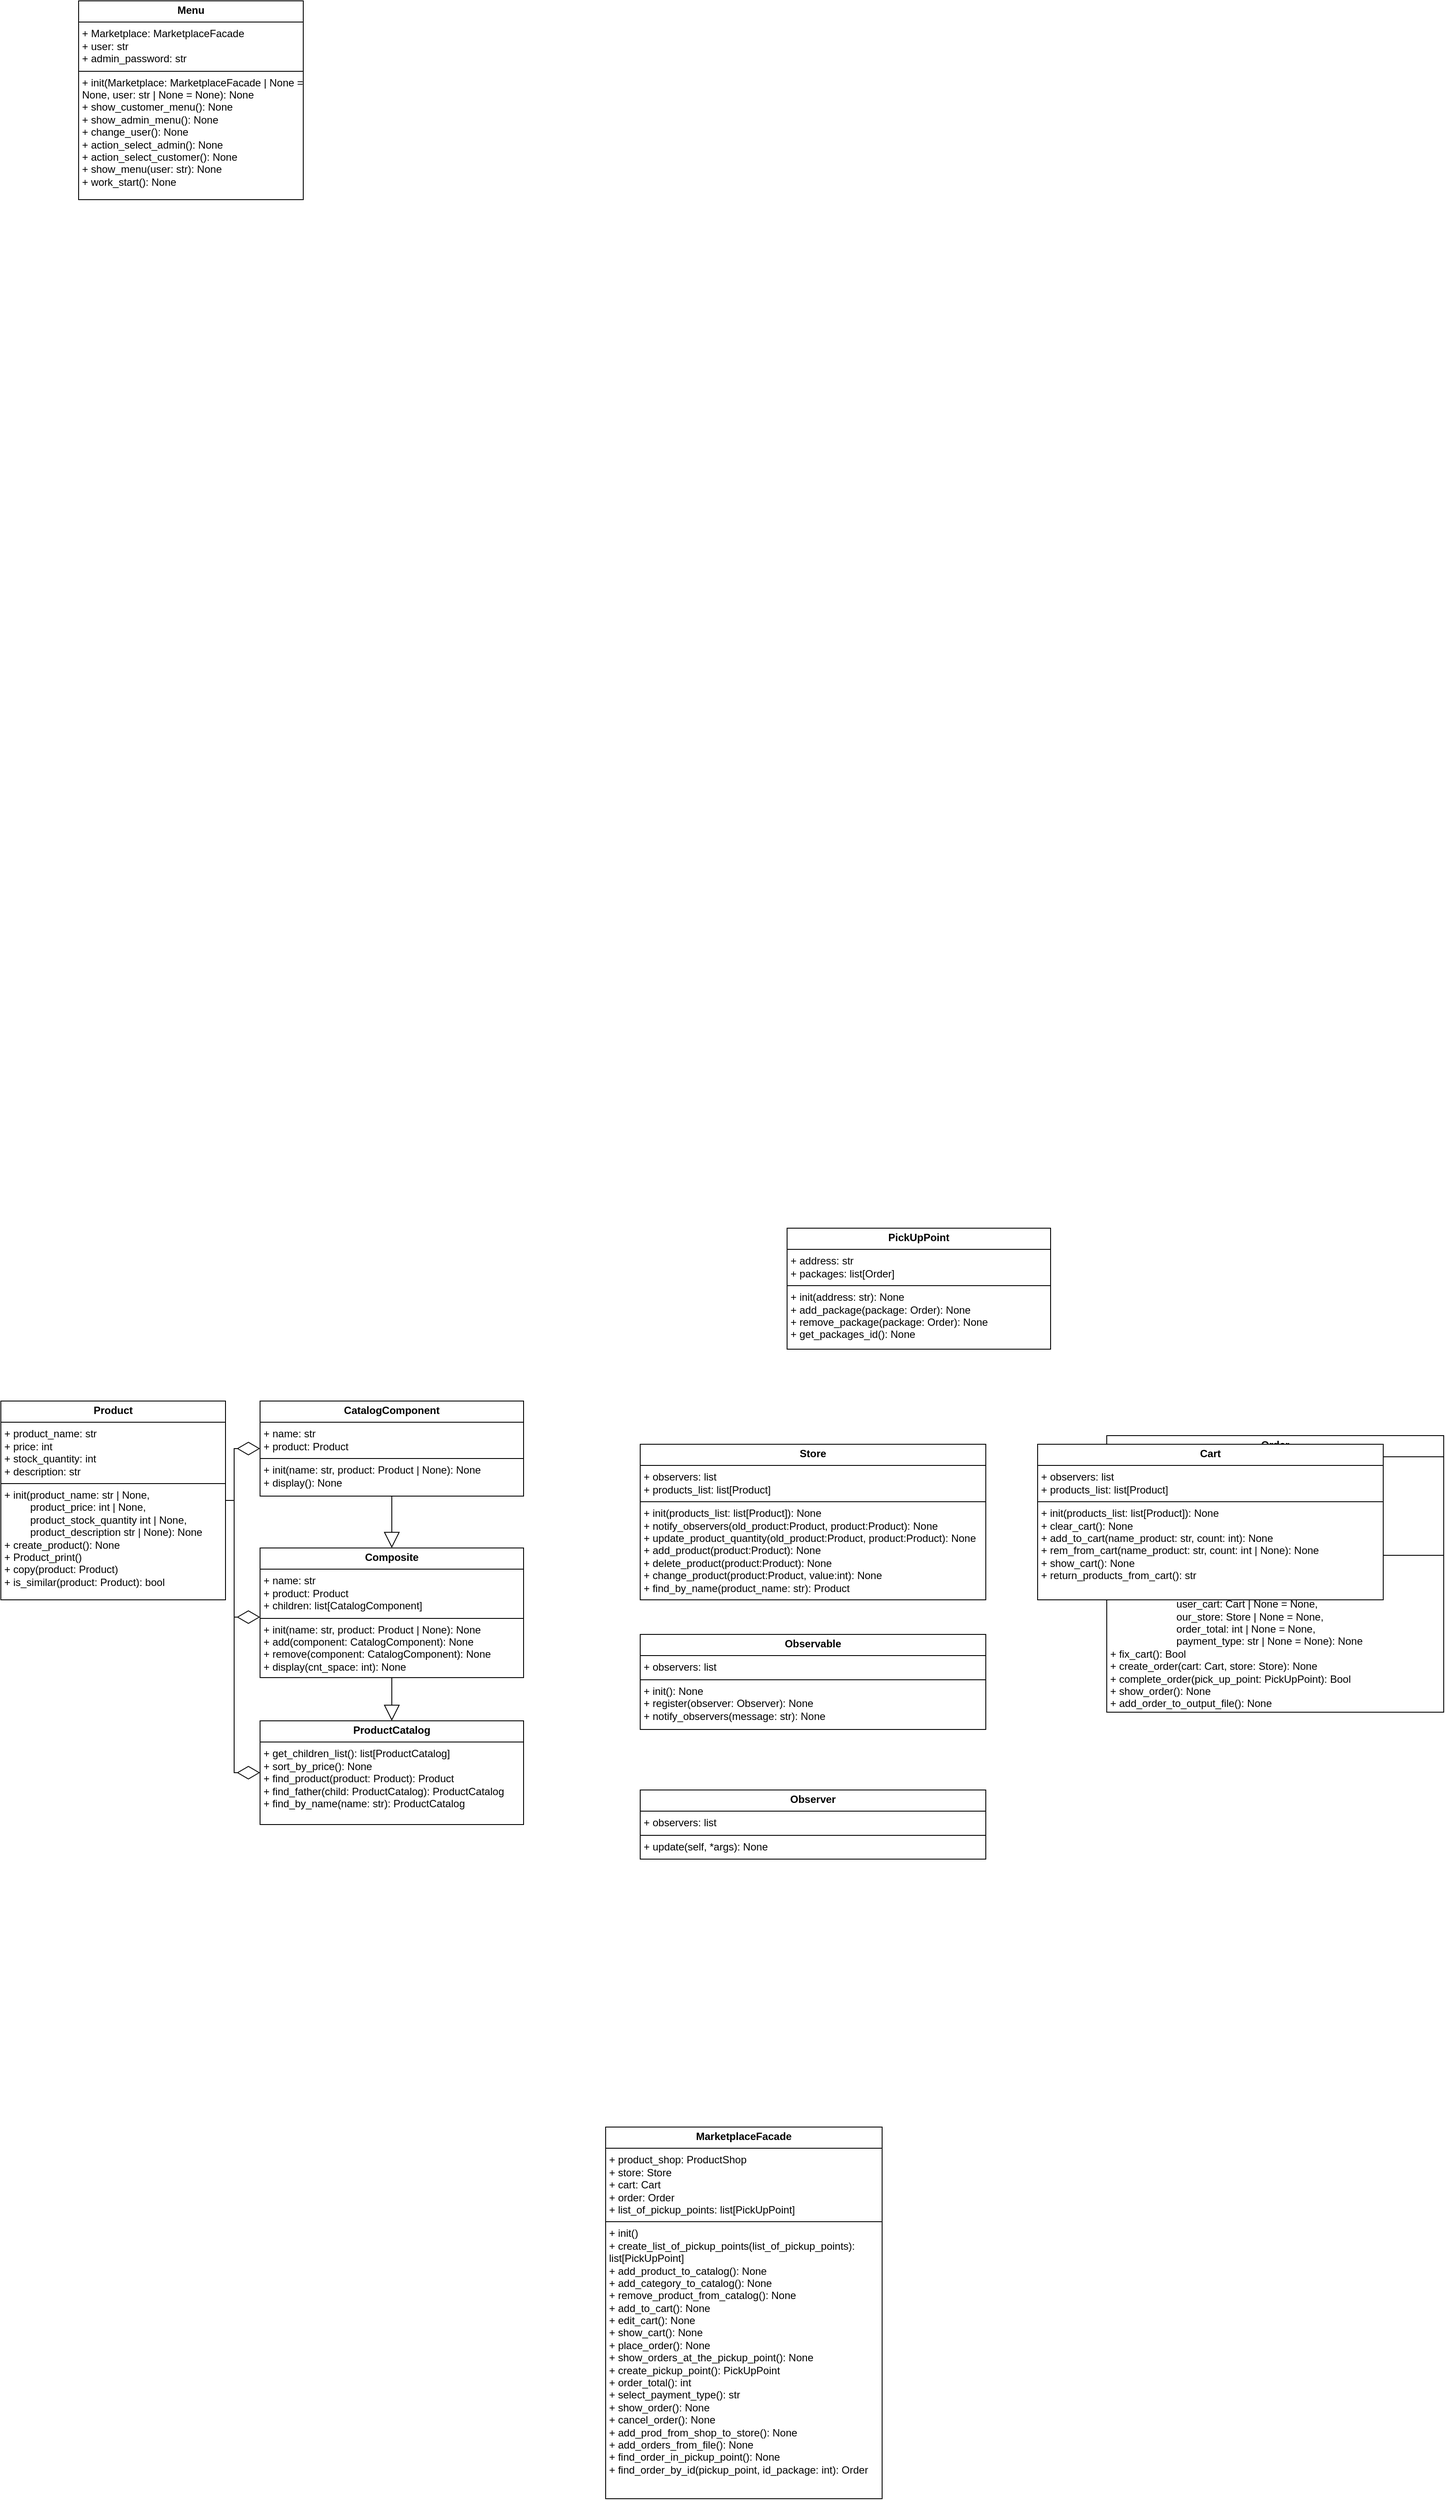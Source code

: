<mxfile version="24.4.14" type="github">
  <diagram name="Page-1" id="c4acf3e9-155e-7222-9cf6-157b1a14988f">
    <mxGraphModel dx="965" dy="2173" grid="1" gridSize="10" guides="1" tooltips="1" connect="1" arrows="1" fold="1" page="1" pageScale="1" pageWidth="1169" pageHeight="1654" background="none" math="0" shadow="0">
      <root>
        <mxCell id="0" />
        <mxCell id="1" parent="0" />
        <mxCell id="xfmXKO5x6J9HgdIH20yt-2" value="&lt;p style=&quot;margin:0px;margin-top:4px;text-align:center;&quot;&gt;&lt;b&gt;Product&lt;/b&gt;&lt;/p&gt;&lt;hr size=&quot;1&quot; style=&quot;border-style:solid;&quot;&gt;&lt;p style=&quot;margin:0px;margin-left:4px;&quot;&gt;+ product_name: str&lt;/p&gt;&lt;p style=&quot;margin:0px;margin-left:4px;&quot;&gt;+ price: int&lt;/p&gt;&lt;p style=&quot;margin:0px;margin-left:4px;&quot;&gt;+&amp;nbsp;stock_quantity: int&lt;/p&gt;&lt;p style=&quot;margin:0px;margin-left:4px;&quot;&gt;+&amp;nbsp;description: str&lt;/p&gt;&lt;hr size=&quot;1&quot; style=&quot;border-style:solid;&quot;&gt;&lt;p style=&quot;margin:0px;margin-left:4px;&quot;&gt;&lt;span style=&quot;background-color: initial;&quot;&gt;+ init(&lt;/span&gt;&lt;span style=&quot;background-color: initial;&quot;&gt;product_name: str | None,&lt;/span&gt;&lt;/p&gt;&lt;p style=&quot;margin:0px;margin-left:4px;&quot;&gt;&lt;span style=&quot;background-color: initial;&quot;&gt;&lt;span style=&quot;white-space: pre;&quot;&gt;&#x9;&lt;/span&gt;&amp;nbsp;product_price: int | None,&amp;nbsp;&lt;/span&gt;&lt;/p&gt;&lt;p style=&quot;margin:0px;margin-left:4px;&quot;&gt;&amp;nbsp; &amp;nbsp; &amp;nbsp; &amp;nbsp; &amp;nbsp;product_stock_quantity int | None,&lt;/p&gt;&lt;p style=&quot;margin:0px;margin-left:4px;&quot;&gt;&lt;span style=&quot;background-color: initial;&quot;&gt;&amp;nbsp; &amp;nbsp; &amp;nbsp; &amp;nbsp; &amp;nbsp;product_description str | None&lt;/span&gt;&lt;span style=&quot;background-color: initial;&quot;&gt;): None&lt;/span&gt;&lt;/p&gt;&lt;p style=&quot;margin:0px;margin-left:4px;&quot;&gt;&lt;span style=&quot;background-color: initial;&quot;&gt;+ create_product(): None&lt;/span&gt;&lt;br&gt;&lt;/p&gt;&lt;p style=&quot;margin:0px;margin-left:4px;&quot;&gt;&lt;span style=&quot;background-color: initial;&quot;&gt;+ Product_print()&lt;/span&gt;&lt;/p&gt;&lt;p style=&quot;margin:0px;margin-left:4px;&quot;&gt;&lt;span style=&quot;background-color: initial;&quot;&gt;+ copy(product: Product)&lt;/span&gt;&lt;/p&gt;&lt;p style=&quot;margin:0px;margin-left:4px;&quot;&gt;&lt;span style=&quot;background-color: initial;&quot;&gt;+ is_similar(product: Product): bool&lt;/span&gt;&lt;/p&gt;&lt;p style=&quot;margin:0px;margin-left:4px;&quot;&gt;&lt;span style=&quot;background-color: initial;&quot;&gt;&lt;br&gt;&lt;/span&gt;&lt;/p&gt;&lt;p style=&quot;margin:0px;margin-left:4px;&quot;&gt;&lt;span style=&quot;background-color: initial;&quot;&gt;&lt;br&gt;&lt;/span&gt;&lt;/p&gt;" style="verticalAlign=top;align=left;overflow=fill;html=1;whiteSpace=wrap;rounded=0;" parent="1" vertex="1">
          <mxGeometry y="10" width="260" height="230" as="geometry" />
        </mxCell>
        <mxCell id="xfmXKO5x6J9HgdIH20yt-3" value="&lt;p style=&quot;margin:0px;margin-top:4px;text-align:center;&quot;&gt;&lt;b&gt;CatalogComponent&lt;/b&gt;&lt;/p&gt;&lt;hr size=&quot;1&quot; style=&quot;border-style:solid;&quot;&gt;&lt;p style=&quot;margin:0px;margin-left:4px;&quot;&gt;+ name: str&lt;/p&gt;&lt;p style=&quot;margin:0px;margin-left:4px;&quot;&gt;+ product: Product&lt;/p&gt;&lt;hr size=&quot;1&quot; style=&quot;border-style:solid;&quot;&gt;&lt;p style=&quot;margin:0px;margin-left:4px;&quot;&gt;+ init(name: str, product: Product | None): None&lt;/p&gt;&lt;p style=&quot;margin:0px;margin-left:4px;&quot;&gt;&lt;span style=&quot;background-color: initial;&quot;&gt;+ display(): None&lt;/span&gt;&lt;br&gt;&lt;/p&gt;&lt;p style=&quot;margin:0px;margin-left:4px;&quot;&gt;&lt;br&gt;&lt;/p&gt;&lt;p style=&quot;margin:0px;margin-left:4px;&quot;&gt;&lt;span style=&quot;background-color: initial;&quot;&gt;&lt;br&gt;&lt;/span&gt;&lt;/p&gt;&lt;p style=&quot;margin:0px;margin-left:4px;&quot;&gt;&lt;span style=&quot;background-color: initial;&quot;&gt;&lt;br&gt;&lt;/span&gt;&lt;/p&gt;" style="verticalAlign=top;align=left;overflow=fill;html=1;whiteSpace=wrap;rounded=0;" parent="1" vertex="1">
          <mxGeometry x="300" y="10" width="305" height="110" as="geometry" />
        </mxCell>
        <mxCell id="xfmXKO5x6J9HgdIH20yt-6" value="&lt;p style=&quot;margin:0px;margin-top:4px;text-align:center;&quot;&gt;&lt;b&gt;Composite&lt;/b&gt;&lt;/p&gt;&lt;hr size=&quot;1&quot; style=&quot;border-style:solid;&quot;&gt;&lt;p style=&quot;margin: 0px 0px 0px 4px;&quot;&gt;+ name: str&lt;/p&gt;&lt;p style=&quot;margin: 0px 0px 0px 4px;&quot;&gt;+ product: Product&lt;/p&gt;&lt;p style=&quot;margin: 0px 0px 0px 4px;&quot;&gt;+ children: list[CatalogComponent]&lt;/p&gt;&lt;hr style=&quot;border-style: solid;&quot; size=&quot;1&quot;&gt;&lt;p style=&quot;margin: 0px 0px 0px 4px;&quot;&gt;+ init(name: str, product: Product | None): None&lt;/p&gt;&lt;p style=&quot;margin: 0px 0px 0px 4px;&quot;&gt;+ add(component: CatalogComponent): None&lt;/p&gt;&lt;p style=&quot;margin: 0px 0px 0px 4px;&quot;&gt;+ remove(&lt;span style=&quot;background-color: initial;&quot;&gt;component: CatalogComponent&lt;/span&gt;&lt;span style=&quot;background-color: initial;&quot;&gt;): None&lt;/span&gt;&lt;/p&gt;&lt;p style=&quot;margin: 0px 0px 0px 4px;&quot;&gt;&lt;span style=&quot;background-color: initial;&quot;&gt;+ display(cnt_space: int): None&lt;/span&gt;&lt;br&gt;&lt;/p&gt;&lt;p style=&quot;margin: 0px 0px 0px 4px;&quot;&gt;&lt;br&gt;&lt;/p&gt;&lt;p style=&quot;margin:0px;margin-left:4px;&quot;&gt;&lt;span style=&quot;background-color: initial;&quot;&gt;&lt;br&gt;&lt;/span&gt;&lt;/p&gt;&lt;p style=&quot;margin:0px;margin-left:4px;&quot;&gt;&lt;span style=&quot;background-color: initial;&quot;&gt;&lt;br&gt;&lt;/span&gt;&lt;/p&gt;" style="verticalAlign=top;align=left;overflow=fill;html=1;whiteSpace=wrap;rounded=0;" parent="1" vertex="1">
          <mxGeometry x="300" y="180" width="305" height="150" as="geometry" />
        </mxCell>
        <mxCell id="xfmXKO5x6J9HgdIH20yt-7" value="" style="endArrow=block;endSize=16;endFill=0;html=1;rounded=0;exitX=0.5;exitY=1;exitDx=0;exitDy=0;entryX=0.5;entryY=0;entryDx=0;entryDy=0;" parent="1" source="xfmXKO5x6J9HgdIH20yt-3" target="xfmXKO5x6J9HgdIH20yt-6" edge="1">
          <mxGeometry width="160" relative="1" as="geometry">
            <mxPoint x="340" y="140" as="sourcePoint" />
            <mxPoint x="500" y="140" as="targetPoint" />
          </mxGeometry>
        </mxCell>
        <mxCell id="UHNhnWOSNqzZ7Mr35PIz-1" value="&lt;p style=&quot;margin:0px;margin-top:4px;text-align:center;&quot;&gt;&lt;b&gt;ProductCatalog&lt;/b&gt;&lt;/p&gt;&lt;hr size=&quot;1&quot; style=&quot;border-style:solid;&quot;&gt;&lt;p style=&quot;margin:0px;margin-left:4px;&quot;&gt;+ get_children_list(): list[ProductCatalog]&lt;/p&gt;&lt;p style=&quot;margin:0px;margin-left:4px;&quot;&gt;&lt;span style=&quot;background-color: initial;&quot;&gt;+ sort_by_price(): None&lt;/span&gt;&lt;br&gt;&lt;/p&gt;&lt;p style=&quot;margin:0px;margin-left:4px;&quot;&gt;+ find_product(product: Product): Product&lt;span style=&quot;background-color: initial;&quot;&gt;&lt;br&gt;&lt;/span&gt;&lt;/p&gt;&lt;p style=&quot;margin:0px;margin-left:4px;&quot;&gt;+ find_father(child: ProductCatalog):&amp;nbsp;&lt;span style=&quot;background-color: initial;&quot;&gt;ProductCatalog&lt;/span&gt;&lt;/p&gt;&lt;p style=&quot;margin:0px;margin-left:4px;&quot;&gt;+ find_by_name(name: str):&amp;nbsp;&lt;span style=&quot;background-color: initial;&quot;&gt;ProductCatalog&lt;/span&gt;&lt;/p&gt;&lt;p style=&quot;margin:0px;margin-left:4px;&quot;&gt;&lt;span style=&quot;background-color: initial;&quot;&gt;&lt;br&gt;&lt;/span&gt;&lt;/p&gt;&lt;p style=&quot;margin:0px;margin-left:4px;&quot;&gt;&lt;span style=&quot;background-color: initial;&quot;&gt;&lt;br&gt;&lt;/span&gt;&lt;/p&gt;" style="verticalAlign=top;align=left;overflow=fill;html=1;whiteSpace=wrap;" vertex="1" parent="1">
          <mxGeometry x="300" y="380" width="305" height="120" as="geometry" />
        </mxCell>
        <mxCell id="lUUTb7EXJn5OskFThaYK-2" value="&lt;p style=&quot;margin:0px;margin-top:4px;text-align:center;&quot;&gt;&lt;b&gt;PickUpPoint&lt;/b&gt;&lt;/p&gt;&lt;hr size=&quot;1&quot; style=&quot;border-style:solid;&quot;&gt;&lt;p style=&quot;margin:0px;margin-left:4px;&quot;&gt;+ address: str&lt;/p&gt;&lt;p style=&quot;margin:0px;margin-left:4px;&quot;&gt;+ packages: list[Order]&lt;/p&gt;&lt;hr size=&quot;1&quot; style=&quot;border-style:solid;&quot;&gt;&lt;p style=&quot;margin:0px;margin-left:4px;&quot;&gt;+ init(address: str): None&lt;/p&gt;&lt;p style=&quot;margin:0px;margin-left:4px;&quot;&gt;+&amp;nbsp;add_package(package: Order): None&lt;/p&gt;&lt;p style=&quot;margin:0px;margin-left:4px;&quot;&gt;&lt;span style=&quot;background-color: initial;&quot;&gt;+&amp;nbsp;&lt;/span&gt;&lt;span style=&quot;background-color: initial;&quot;&gt;remove_package(package: Order): None&lt;/span&gt;&lt;/p&gt;&lt;p style=&quot;margin:0px;margin-left:4px;&quot;&gt;&lt;span style=&quot;background-color: initial;&quot;&gt;+&amp;nbsp;&lt;/span&gt;&lt;span style=&quot;background-color: initial;&quot;&gt;get_packages_id(): None&lt;/span&gt;&lt;/p&gt;&lt;p style=&quot;margin:0px;margin-left:4px;&quot;&gt;&lt;br&gt;&lt;/p&gt;&lt;p style=&quot;margin:0px;margin-left:4px;&quot;&gt;&lt;span style=&quot;background-color: initial;&quot;&gt;&lt;br&gt;&lt;/span&gt;&lt;/p&gt;&lt;p style=&quot;margin:0px;margin-left:4px;&quot;&gt;&lt;span style=&quot;background-color: initial;&quot;&gt;&lt;br&gt;&lt;/span&gt;&lt;/p&gt;" style="verticalAlign=top;align=left;overflow=fill;html=1;whiteSpace=wrap;rounded=0;" parent="1" vertex="1">
          <mxGeometry x="910" y="-190" width="305" height="140" as="geometry" />
        </mxCell>
        <mxCell id="UHNhnWOSNqzZ7Mr35PIz-2" value="" style="endArrow=block;endSize=16;endFill=0;html=1;rounded=0;exitX=0.5;exitY=1;exitDx=0;exitDy=0;entryX=0.5;entryY=0;entryDx=0;entryDy=0;" edge="1" parent="1" source="xfmXKO5x6J9HgdIH20yt-6" target="UHNhnWOSNqzZ7Mr35PIz-1">
          <mxGeometry width="160" relative="1" as="geometry">
            <mxPoint x="463" y="130" as="sourcePoint" />
            <mxPoint x="463" y="190" as="targetPoint" />
            <Array as="points" />
          </mxGeometry>
        </mxCell>
        <mxCell id="_YNp5PYPLi5sCJFPc85q-1" value="&lt;p style=&quot;margin:0px;margin-top:4px;text-align:center;&quot;&gt;&lt;b&gt;Store&lt;/b&gt;&lt;/p&gt;&lt;hr size=&quot;1&quot; style=&quot;border-style:solid;&quot;&gt;&lt;p style=&quot;margin: 0px 0px 0px 4px;&quot;&gt;+ observers: list&lt;/p&gt;&lt;p style=&quot;margin: 0px 0px 0px 4px;&quot;&gt;+ products_list: list[Product]&lt;/p&gt;&lt;hr style=&quot;border-style: solid;&quot; size=&quot;1&quot;&gt;&lt;p style=&quot;margin: 0px 0px 0px 4px;&quot;&gt;+ init(products_list: list[Product]): None&lt;/p&gt;&lt;p style=&quot;margin: 0px 0px 0px 4px;&quot;&gt;&lt;span style=&quot;background-color: initial;&quot;&gt;+&amp;nbsp;&lt;/span&gt;&lt;span style=&quot;background-color: initial;&quot;&gt;notify_observers(&lt;/span&gt;&lt;span style=&quot;background-color: initial;&quot;&gt;old_product:&lt;/span&gt;&lt;span style=&quot;background-color: initial;&quot;&gt;Product&lt;/span&gt;&lt;span style=&quot;background-color: initial;&quot;&gt;, product:&lt;/span&gt;&lt;span style=&quot;background-color: initial;&quot;&gt;Product&lt;/span&gt;&lt;span style=&quot;background-color: initial;&quot;&gt;): None&lt;/span&gt;&lt;/p&gt;&lt;p style=&quot;margin: 0px 0px 0px 4px;&quot;&gt;&lt;span style=&quot;background-color: initial;&quot;&gt;+&amp;nbsp;&lt;/span&gt;&lt;span style=&quot;background-color: initial;&quot;&gt;update_product_quantity(&lt;/span&gt;&lt;span style=&quot;background-color: initial;&quot;&gt;old_product&lt;/span&gt;&lt;span style=&quot;background-color: initial;&quot;&gt;:Product&lt;/span&gt;&lt;span style=&quot;background-color: initial;&quot;&gt;, product&lt;/span&gt;&lt;span style=&quot;background-color: initial;&quot;&gt;:Product&lt;/span&gt;&lt;span style=&quot;background-color: initial;&quot;&gt;): None&lt;/span&gt;&lt;/p&gt;&lt;p style=&quot;margin: 0px 0px 0px 4px;&quot;&gt;&lt;span style=&quot;background-color: initial;&quot;&gt;+&amp;nbsp;&lt;/span&gt;&lt;span style=&quot;background-color: initial;&quot;&gt;add_product(&lt;/span&gt;&lt;span style=&quot;background-color: initial;&quot;&gt;p&lt;/span&gt;&lt;span style=&quot;background-color: initial;&quot;&gt;roduct:Product&lt;/span&gt;&lt;span style=&quot;background-color: initial;&quot;&gt;): None&lt;/span&gt;&lt;/p&gt;&lt;p style=&quot;margin: 0px 0px 0px 4px;&quot;&gt;&lt;span style=&quot;background-color: initial;&quot;&gt;+&amp;nbsp;&lt;/span&gt;&lt;span style=&quot;background-color: initial;&quot;&gt;delete_product(p&lt;/span&gt;&lt;span style=&quot;background-color: initial;&quot;&gt;roduct:Product&lt;/span&gt;&lt;span style=&quot;background-color: initial;&quot;&gt;): None&lt;/span&gt;&lt;/p&gt;&lt;p style=&quot;margin: 0px 0px 0px 4px;&quot;&gt;&lt;span style=&quot;background-color: initial;&quot;&gt;+&amp;nbsp;&lt;/span&gt;&lt;span style=&quot;background-color: initial;&quot;&gt;change_product(&lt;/span&gt;&lt;span style=&quot;background-color: initial;&quot;&gt;product&lt;/span&gt;&lt;span style=&quot;background-color: initial;&quot;&gt;:Product&lt;/span&gt;&lt;span style=&quot;background-color: initial;&quot;&gt;, value:int&lt;/span&gt;&lt;span style=&quot;background-color: initial;&quot;&gt;): None&lt;/span&gt;&lt;/p&gt;&lt;p style=&quot;margin: 0px 0px 0px 4px;&quot;&gt;&lt;span style=&quot;background-color: initial;&quot;&gt;+&amp;nbsp;&lt;/span&gt;&lt;span style=&quot;background-color: initial;&quot;&gt;find_by_name(&lt;/span&gt;&lt;span style=&quot;background-color: initial;&quot;&gt;product_name: str&lt;/span&gt;&lt;span style=&quot;background-color: initial;&quot;&gt;): Product&lt;/span&gt;&lt;/p&gt;&lt;p style=&quot;margin: 0px 0px 0px 4px;&quot;&gt;&lt;br&gt;&lt;/p&gt;&lt;p style=&quot;margin:0px;margin-left:4px;&quot;&gt;&lt;span style=&quot;background-color: initial;&quot;&gt;&lt;br&gt;&lt;/span&gt;&lt;/p&gt;&lt;p style=&quot;margin:0px;margin-left:4px;&quot;&gt;&lt;span style=&quot;background-color: initial;&quot;&gt;&lt;br&gt;&lt;/span&gt;&lt;/p&gt;" style="verticalAlign=top;align=left;overflow=fill;html=1;whiteSpace=wrap;strokeColor=default;fillColor=default;rounded=0;" parent="1" vertex="1">
          <mxGeometry x="740" y="60" width="400" height="180" as="geometry" />
        </mxCell>
        <mxCell id="UHNhnWOSNqzZ7Mr35PIz-3" value="" style="endArrow=diamondThin;endFill=0;endSize=24;html=1;rounded=0;exitX=1;exitY=0.5;exitDx=0;exitDy=0;entryX=0;entryY=0.5;entryDx=0;entryDy=0;" edge="1" parent="1" source="xfmXKO5x6J9HgdIH20yt-2" target="xfmXKO5x6J9HgdIH20yt-3">
          <mxGeometry width="160" relative="1" as="geometry">
            <mxPoint x="310" y="180" as="sourcePoint" />
            <mxPoint x="470" y="180" as="targetPoint" />
            <Array as="points">
              <mxPoint x="270" y="125" />
              <mxPoint x="270" y="65" />
            </Array>
          </mxGeometry>
        </mxCell>
        <mxCell id="_YNp5PYPLi5sCJFPc85q-2" value="&lt;p style=&quot;margin:0px;margin-top:4px;text-align:center;&quot;&gt;&lt;b&gt;Observable&lt;/b&gt;&lt;/p&gt;&lt;hr size=&quot;1&quot; style=&quot;border-style:solid;&quot;&gt;&lt;p style=&quot;margin: 0px 0px 0px 4px;&quot;&gt;+ observers: list&lt;/p&gt;&lt;hr style=&quot;border-style: solid;&quot; size=&quot;1&quot;&gt;&lt;p style=&quot;margin: 0px 0px 0px 4px;&quot;&gt;+ init(): None&lt;br&gt;&lt;/p&gt;&lt;p style=&quot;margin: 0px 0px 0px 4px;&quot;&gt;&lt;span style=&quot;background-color: initial;&quot;&gt;+&amp;nbsp;&lt;/span&gt;&lt;span style=&quot;background-color: initial;&quot;&gt;register(&lt;/span&gt;&lt;span style=&quot;background-color: initial;&quot;&gt;observer: Observer): None&lt;/span&gt;&lt;/p&gt;&lt;p style=&quot;margin: 0px 0px 0px 4px;&quot;&gt;&lt;span style=&quot;background-color: initial;&quot;&gt;+&amp;nbsp;&lt;/span&gt;&lt;span style=&quot;background-color: initial;&quot;&gt;notify_observers(&lt;/span&gt;&lt;span style=&quot;background-color: initial;&quot;&gt;message: str): None&lt;/span&gt;&lt;/p&gt;&lt;p style=&quot;margin: 0px 0px 0px 4px;&quot;&gt;&lt;br&gt;&lt;/p&gt;&lt;p style=&quot;margin:0px;margin-left:4px;&quot;&gt;&lt;span style=&quot;background-color: initial;&quot;&gt;&lt;br&gt;&lt;/span&gt;&lt;/p&gt;&lt;p style=&quot;margin:0px;margin-left:4px;&quot;&gt;&lt;span style=&quot;background-color: initial;&quot;&gt;&lt;br&gt;&lt;/span&gt;&lt;/p&gt;" style="verticalAlign=top;align=left;overflow=fill;html=1;whiteSpace=wrap;strokeColor=default;fillColor=default;rounded=0;" parent="1" vertex="1">
          <mxGeometry x="740" y="280" width="400" height="110" as="geometry" />
        </mxCell>
        <mxCell id="UHNhnWOSNqzZ7Mr35PIz-4" value="" style="endArrow=diamondThin;endFill=0;endSize=24;html=1;rounded=0;entryX=0;entryY=0.5;entryDx=0;entryDy=0;exitX=1;exitY=0.5;exitDx=0;exitDy=0;" edge="1" parent="1" source="xfmXKO5x6J9HgdIH20yt-2">
          <mxGeometry width="160" relative="1" as="geometry">
            <mxPoint x="260" y="130" as="sourcePoint" />
            <mxPoint x="300" y="260" as="targetPoint" />
            <Array as="points">
              <mxPoint x="270" y="125" />
              <mxPoint x="270" y="260" />
            </Array>
          </mxGeometry>
        </mxCell>
        <mxCell id="_YNp5PYPLi5sCJFPc85q-3" value="&lt;p style=&quot;margin:0px;margin-top:4px;text-align:center;&quot;&gt;&lt;b&gt;Observer&lt;/b&gt;&lt;/p&gt;&lt;hr size=&quot;1&quot; style=&quot;border-style:solid;&quot;&gt;&lt;p style=&quot;margin: 0px 0px 0px 4px;&quot;&gt;+ observers: list&lt;/p&gt;&lt;hr style=&quot;border-style: solid;&quot; size=&quot;1&quot;&gt;&lt;p style=&quot;margin: 0px 0px 0px 4px;&quot;&gt;+&amp;nbsp;update(self, *args): None&lt;/p&gt;&lt;p style=&quot;margin: 0px 0px 0px 4px;&quot;&gt;&lt;br&gt;&lt;/p&gt;&lt;p style=&quot;margin:0px;margin-left:4px;&quot;&gt;&lt;span style=&quot;background-color: initial;&quot;&gt;&lt;br&gt;&lt;/span&gt;&lt;/p&gt;&lt;p style=&quot;margin:0px;margin-left:4px;&quot;&gt;&lt;span style=&quot;background-color: initial;&quot;&gt;&lt;br&gt;&lt;/span&gt;&lt;/p&gt;" style="verticalAlign=top;align=left;overflow=fill;html=1;whiteSpace=wrap;strokeColor=default;fillColor=default;rounded=0;" parent="1" vertex="1">
          <mxGeometry x="740" y="460" width="400" height="80" as="geometry" />
        </mxCell>
        <mxCell id="byiaGvGpJy3G0e5P5ohz-1" value="&lt;p style=&quot;margin:0px;margin-top:4px;text-align:center;&quot;&gt;&lt;b&gt;Menu&lt;/b&gt;&lt;br&gt;&lt;/p&gt;&lt;hr size=&quot;1&quot; style=&quot;border-style:solid;&quot;&gt;&lt;p style=&quot;margin:0px;margin-left:4px;&quot;&gt;+&amp;nbsp;Marketplace:&amp;nbsp;MarketplaceFacade&lt;/p&gt;&lt;p style=&quot;margin:0px;margin-left:4px;&quot;&gt;+ user: str&lt;/p&gt;&lt;p style=&quot;margin:0px;margin-left:4px;&quot;&gt;+ admin_password: str&lt;/p&gt;&lt;hr size=&quot;1&quot; style=&quot;border-style:solid;&quot;&gt;&lt;p style=&quot;margin:0px;margin-left:4px;&quot;&gt;&lt;span style=&quot;background-color: initial;&quot;&gt;+ init(Marketplace: MarketplaceFacade | None = None, user: str | None = None): None&lt;/span&gt;&lt;/p&gt;&lt;p style=&quot;margin:0px;margin-left:4px;&quot;&gt;&lt;span style=&quot;background-color: initial;&quot;&gt;+&amp;nbsp;&lt;/span&gt;&lt;span style=&quot;background-color: initial;&quot;&gt;show_customer_menu(): None&lt;/span&gt;&lt;/p&gt;&lt;p style=&quot;margin:0px;margin-left:4px;&quot;&gt;&lt;span style=&quot;background-color: initial;&quot;&gt;+&amp;nbsp;&lt;/span&gt;&lt;span style=&quot;background-color: initial;&quot;&gt;show_admin_menu(): None&lt;/span&gt;&lt;/p&gt;&lt;p style=&quot;margin:0px;margin-left:4px;&quot;&gt;&lt;span style=&quot;background-color: initial;&quot;&gt;+ change_user(): None&lt;/span&gt;&lt;/p&gt;&lt;p style=&quot;margin:0px;margin-left:4px;&quot;&gt;&lt;span style=&quot;background-color: initial;&quot;&gt;+&amp;nbsp;&lt;/span&gt;&lt;span style=&quot;background-color: initial;&quot;&gt;action_select_admin(): None&lt;/span&gt;&lt;/p&gt;&lt;p style=&quot;margin:0px;margin-left:4px;&quot;&gt;&lt;span style=&quot;background-color: initial;&quot;&gt;+&amp;nbsp;&lt;/span&gt;&lt;span style=&quot;background-color: initial;&quot;&gt;action_select_customer(): None&lt;/span&gt;&lt;/p&gt;&lt;p style=&quot;margin:0px;margin-left:4px;&quot;&gt;&lt;span style=&quot;background-color: initial;&quot;&gt;+ show_menu(user: str): None&lt;/span&gt;&lt;/p&gt;&lt;p style=&quot;margin:0px;margin-left:4px;&quot;&gt;&lt;span style=&quot;background-color: initial;&quot;&gt;+ work_start(): None&lt;/span&gt;&lt;/p&gt;&lt;p style=&quot;margin:0px;margin-left:4px;&quot;&gt;&lt;span style=&quot;background-color: initial;&quot;&gt;&lt;br&gt;&lt;/span&gt;&lt;/p&gt;&lt;p style=&quot;margin:0px;margin-left:4px;&quot;&gt;&lt;span style=&quot;background-color: initial;&quot;&gt;&lt;br&gt;&lt;/span&gt;&lt;/p&gt;" style="verticalAlign=top;align=left;overflow=fill;html=1;whiteSpace=wrap;" vertex="1" parent="1">
          <mxGeometry x="90" y="-1610" width="260" height="230" as="geometry" />
        </mxCell>
        <mxCell id="_YNp5PYPLi5sCJFPc85q-5" value="&lt;p style=&quot;margin:0px;margin-top:4px;text-align:center;&quot;&gt;&lt;b&gt;Order&lt;/b&gt;&lt;/p&gt;&lt;hr size=&quot;1&quot; style=&quot;border-style:solid;&quot;&gt;&lt;p style=&quot;margin: 0px 0px 0px 4px;&quot;&gt;+ order_id:&amp;nbsp;&lt;/p&gt;&lt;p style=&quot;margin: 0px 0px 0px 4px;&quot;&gt;+ recipient:&lt;/p&gt;&lt;p style=&quot;margin: 0px 0px 0px 4px;&quot;&gt;+ destination: str&lt;/p&gt;&lt;p style=&quot;margin: 0px 0px 0px 4px;&quot;&gt;+&amp;nbsp;user_cart:&amp;nbsp;Cart&lt;/p&gt;&lt;p style=&quot;margin: 0px 0px 0px 4px;&quot;&gt;+&amp;nbsp;our_store: Store&lt;/p&gt;&lt;p style=&quot;margin: 0px 0px 0px 4px;&quot;&gt;+ order_total: int&lt;/p&gt;&lt;p style=&quot;margin: 0px 0px 0px 4px;&quot;&gt;+&amp;nbsp;payment_type: str&lt;/p&gt;&lt;hr style=&quot;border-style: solid;&quot; size=&quot;1&quot;&gt;&lt;p style=&quot;margin: 0px 0px 0px 4px;&quot;&gt;+ init(&lt;span style=&quot;background-color: initial;&quot;&gt;order_id = None,&amp;nbsp;&lt;/span&gt;&lt;/p&gt;&lt;p style=&quot;margin: 0px 0px 0px 4px;&quot;&gt;&amp;nbsp; &amp;nbsp; &amp;nbsp; &amp;nbsp; &amp;nbsp; &amp;nbsp; &amp;nbsp; &amp;nbsp; &amp;nbsp; &amp;nbsp; &amp;nbsp; &amp;nbsp;recipient = None,&amp;nbsp;&lt;/p&gt;&lt;p style=&quot;margin: 0px 0px 0px 4px;&quot;&gt;&amp;nbsp; &amp;nbsp; &amp;nbsp; &amp;nbsp; &amp;nbsp; &amp;nbsp; &amp;nbsp; &amp;nbsp; &amp;nbsp; &amp;nbsp; &amp;nbsp; &amp;nbsp;destination: str | None = None,&lt;/p&gt;&lt;p style=&quot;margin: 0px 0px 0px 4px;&quot;&gt;&amp;nbsp; &amp;nbsp; &amp;nbsp; &amp;nbsp; &amp;nbsp; &amp;nbsp; &amp;nbsp; &amp;nbsp; &amp;nbsp; &amp;nbsp; &amp;nbsp; &amp;nbsp;user_cart: Cart | None = None,&amp;nbsp;&lt;/p&gt;&lt;p style=&quot;margin: 0px 0px 0px 4px;&quot;&gt;&amp;nbsp; &amp;nbsp; &amp;nbsp; &amp;nbsp; &amp;nbsp; &amp;nbsp; &amp;nbsp; &amp;nbsp; &amp;nbsp; &amp;nbsp; &amp;nbsp; &amp;nbsp;our_store: Store | None = None,&lt;/p&gt;&lt;p style=&quot;margin: 0px 0px 0px 4px;&quot;&gt;&amp;nbsp; &amp;nbsp; &amp;nbsp; &amp;nbsp; &amp;nbsp; &amp;nbsp; &amp;nbsp; &amp;nbsp; &amp;nbsp; &amp;nbsp; &amp;nbsp; &amp;nbsp;order_total: int | None = None,&lt;/p&gt;&lt;p style=&quot;margin: 0px 0px 0px 4px;&quot;&gt;&amp;nbsp; &amp;nbsp; &amp;nbsp; &amp;nbsp; &amp;nbsp; &amp;nbsp; &amp;nbsp; &amp;nbsp; &amp;nbsp; &amp;nbsp; &amp;nbsp; &amp;nbsp;payment_type: str | None = None): None&lt;/p&gt;&lt;p style=&quot;margin: 0px 0px 0px 4px;&quot;&gt;+ fix_cart(): Bool&lt;/p&gt;&lt;p style=&quot;margin: 0px 0px 0px 4px;&quot;&gt;+&amp;nbsp;create_order(cart: Cart, store: Store): None&lt;/p&gt;&lt;p style=&quot;margin: 0px 0px 0px 4px;&quot;&gt;+&amp;nbsp;complete_order(pick_up_point: PickUpPoint): Bool&lt;/p&gt;&lt;p style=&quot;margin: 0px 0px 0px 4px;&quot;&gt;+&amp;nbsp;show_order(): None&lt;/p&gt;&lt;p style=&quot;margin: 0px 0px 0px 4px;&quot;&gt;+&amp;nbsp;add_order_to_output_file(): None&lt;/p&gt;&lt;p style=&quot;margin:0px;margin-left:4px;&quot;&gt;&lt;span style=&quot;background-color: initial;&quot;&gt;&lt;br&gt;&lt;/span&gt;&lt;/p&gt;&lt;p style=&quot;margin:0px;margin-left:4px;&quot;&gt;&lt;span style=&quot;background-color: initial;&quot;&gt;&lt;br&gt;&lt;/span&gt;&lt;/p&gt;" style="verticalAlign=top;align=left;overflow=fill;html=1;whiteSpace=wrap;strokeColor=default;fillColor=default;rounded=0;" vertex="1" parent="1">
          <mxGeometry x="1280" y="50" width="390" height="320" as="geometry" />
        </mxCell>
        <mxCell id="UHNhnWOSNqzZ7Mr35PIz-5" value="" style="endArrow=diamondThin;endFill=0;endSize=24;html=1;rounded=0;exitX=1;exitY=0.5;exitDx=0;exitDy=0;entryX=0;entryY=0.5;entryDx=0;entryDy=0;" edge="1" parent="1" source="xfmXKO5x6J9HgdIH20yt-2" target="UHNhnWOSNqzZ7Mr35PIz-1">
          <mxGeometry width="160" relative="1" as="geometry">
            <mxPoint x="280" y="145" as="sourcePoint" />
            <mxPoint x="320" y="85" as="targetPoint" />
            <Array as="points">
              <mxPoint x="270" y="125" />
              <mxPoint x="270" y="440" />
            </Array>
          </mxGeometry>
        </mxCell>
        <mxCell id="voyDSpdjju5X3VZxFVPe-1" value="&lt;p style=&quot;margin:0px;margin-top:4px;text-align:center;&quot;&gt;&lt;b&gt;MarketplaceFacade&lt;/b&gt;&lt;br&gt;&lt;/p&gt;&lt;hr size=&quot;1&quot; style=&quot;border-style:solid;&quot;&gt;&lt;p style=&quot;margin:0px;margin-left:4px;&quot;&gt;+ product_shop: ProductShop&lt;/p&gt;&lt;p style=&quot;margin:0px;margin-left:4px;&quot;&gt;+&amp;nbsp;&lt;span style=&quot;background-color: initial;&quot;&gt;store: Store&lt;/span&gt;&lt;/p&gt;&lt;p style=&quot;margin:0px;margin-left:4px;&quot;&gt;+ cart: Cart&lt;/p&gt;&lt;p style=&quot;margin:0px;margin-left:4px;&quot;&gt;+ order: Order&lt;/p&gt;&lt;p style=&quot;margin:0px;margin-left:4px;&quot;&gt;+ list_of_pickup_points: list[PickUpPoint]&lt;/p&gt;&lt;hr size=&quot;1&quot; style=&quot;border-style:solid;&quot;&gt;&lt;p style=&quot;margin:0px;margin-left:4px;&quot;&gt;&lt;span style=&quot;background-color: initial;&quot;&gt;+ init(&lt;/span&gt;&lt;span style=&quot;background-color: initial;&quot;&gt;)&lt;/span&gt;&lt;/p&gt;&lt;p style=&quot;margin:0px;margin-left:4px;&quot;&gt;&lt;span style=&quot;background-color: initial;&quot;&gt;+ create_list_of_pickup_points(list_of_pickup_points): list[PickUpPoint]&lt;/span&gt;&lt;br&gt;&lt;/p&gt;&lt;p style=&quot;margin:0px;margin-left:4px;&quot;&gt;&lt;span style=&quot;background-color: initial;&quot;&gt;+&amp;nbsp;&lt;/span&gt;&lt;span style=&quot;background-color: initial;&quot;&gt;add_product_to_catalog(): None&lt;/span&gt;&lt;/p&gt;&lt;p style=&quot;margin:0px;margin-left:4px;&quot;&gt;&lt;span style=&quot;background-color: initial;&quot;&gt;+&amp;nbsp;&lt;/span&gt;&lt;span style=&quot;background-color: initial;&quot;&gt;add_category_to_catalog(): None&lt;/span&gt;&lt;/p&gt;&lt;p style=&quot;margin:0px;margin-left:4px;&quot;&gt;&lt;span style=&quot;background-color: initial;&quot;&gt;+&amp;nbsp;&lt;/span&gt;&lt;span style=&quot;background-color: initial;&quot;&gt;remove_product_from_catalog(): None&lt;/span&gt;&lt;/p&gt;&lt;p style=&quot;margin:0px;margin-left:4px;&quot;&gt;&lt;span style=&quot;background-color: initial;&quot;&gt;+&amp;nbsp;&lt;/span&gt;&lt;span style=&quot;background-color: initial;&quot;&gt;add_to_cart(): None&lt;/span&gt;&lt;/p&gt;&lt;p style=&quot;margin:0px;margin-left:4px;&quot;&gt;&lt;span style=&quot;background-color: initial;&quot;&gt;+&amp;nbsp;&lt;/span&gt;&lt;span style=&quot;background-color: initial;&quot;&gt;edit_cart(): None&lt;/span&gt;&lt;/p&gt;&lt;p style=&quot;margin:0px;margin-left:4px;&quot;&gt;&lt;span style=&quot;background-color: initial;&quot;&gt;+&amp;nbsp;&lt;/span&gt;&lt;span style=&quot;background-color: initial;&quot;&gt;show_cart(): None&lt;/span&gt;&lt;/p&gt;&lt;p style=&quot;margin:0px;margin-left:4px;&quot;&gt;&lt;span style=&quot;background-color: initial;&quot;&gt;+&amp;nbsp;&lt;/span&gt;&lt;span style=&quot;background-color: initial;&quot;&gt;place_order(): None&lt;/span&gt;&lt;/p&gt;&lt;p style=&quot;margin:0px;margin-left:4px;&quot;&gt;&lt;span style=&quot;background-color: initial;&quot;&gt;+&amp;nbsp;&lt;/span&gt;&lt;span style=&quot;background-color: initial;&quot;&gt;show_orders_at_the_pickup_point(): None&lt;/span&gt;&lt;/p&gt;&lt;p style=&quot;margin:0px;margin-left:4px;&quot;&gt;&lt;span style=&quot;background-color: initial;&quot;&gt;+&amp;nbsp;&lt;/span&gt;&lt;span style=&quot;background-color: initial;&quot;&gt;create_pickup_point(): PickUpPoint&lt;/span&gt;&lt;/p&gt;&lt;p style=&quot;margin:0px;margin-left:4px;&quot;&gt;&lt;span style=&quot;background-color: initial;&quot;&gt;+&amp;nbsp;&lt;/span&gt;&lt;span style=&quot;background-color: initial;&quot;&gt;order_total(): int&lt;/span&gt;&lt;/p&gt;&lt;p style=&quot;margin:0px;margin-left:4px;&quot;&gt;&lt;span style=&quot;background-color: initial;&quot;&gt;+&amp;nbsp;&lt;/span&gt;&lt;span style=&quot;background-color: initial;&quot;&gt;select_payment_type(): str&lt;/span&gt;&lt;/p&gt;&lt;p style=&quot;margin:0px;margin-left:4px;&quot;&gt;&lt;span style=&quot;background-color: initial;&quot;&gt;+ show_order(): None&lt;br&gt;&lt;/span&gt;&lt;/p&gt;&lt;p style=&quot;margin:0px;margin-left:4px;&quot;&gt;&lt;span style=&quot;background-color: initial;&quot;&gt;+&amp;nbsp;&lt;/span&gt;&lt;span style=&quot;background-color: initial;&quot;&gt;cancel_order(): None&lt;/span&gt;&lt;/p&gt;&lt;p style=&quot;margin:0px;margin-left:4px;&quot;&gt;&lt;span style=&quot;background-color: initial;&quot;&gt;+&amp;nbsp;&lt;/span&gt;&lt;span style=&quot;background-color: initial;&quot;&gt;add_prod_from_shop_to_store(): None&lt;/span&gt;&lt;/p&gt;&lt;p style=&quot;margin:0px;margin-left:4px;&quot;&gt;&lt;span style=&quot;background-color: initial;&quot;&gt;+&amp;nbsp;&lt;/span&gt;&lt;span style=&quot;background-color: initial;&quot;&gt;add_orders_from_file(): None&lt;/span&gt;&lt;/p&gt;&lt;p style=&quot;margin:0px;margin-left:4px;&quot;&gt;&lt;span style=&quot;background-color: initial;&quot;&gt;+ find_order_in_pickup_point(): None&lt;br&gt;&lt;/span&gt;&lt;/p&gt;&lt;p style=&quot;margin:0px;margin-left:4px;&quot;&gt;&lt;span style=&quot;background-color: initial;&quot;&gt;+&amp;nbsp;&lt;/span&gt;&lt;span style=&quot;background-color: initial;&quot;&gt;find_order_by_id(pickup_point, id_package: int): Order&lt;/span&gt;&lt;/p&gt;&lt;p style=&quot;margin:0px;margin-left:4px;&quot;&gt;&lt;span style=&quot;background-color: initial;&quot;&gt;&lt;br&gt;&lt;/span&gt;&lt;/p&gt;" style="verticalAlign=top;align=left;overflow=fill;html=1;whiteSpace=wrap;" vertex="1" parent="1">
          <mxGeometry x="700" y="850" width="320" height="430" as="geometry" />
        </mxCell>
        <mxCell id="mpOc_wMTIl_HSp0o5a_V-1" value="&lt;p style=&quot;margin:0px;margin-top:4px;text-align:center;&quot;&gt;&lt;b&gt;Cart&lt;/b&gt;&lt;/p&gt;&lt;hr size=&quot;1&quot; style=&quot;border-style:solid;&quot;&gt;&lt;p style=&quot;margin: 0px 0px 0px 4px;&quot;&gt;+ observers: list&lt;/p&gt;&lt;p style=&quot;margin: 0px 0px 0px 4px;&quot;&gt;+ products_list: list[Product]&lt;/p&gt;&lt;hr style=&quot;border-style: solid;&quot; size=&quot;1&quot;&gt;&lt;p style=&quot;margin: 0px 0px 0px 4px;&quot;&gt;+ init(products_list: list[Product]): None&lt;/p&gt;&lt;p style=&quot;margin: 0px 0px 0px 4px;&quot;&gt;&lt;span style=&quot;background-color: initial;&quot;&gt;+ clear_cart(): None&lt;/span&gt;&lt;/p&gt;&lt;p style=&quot;margin: 0px 0px 0px 4px;&quot;&gt;&lt;span style=&quot;background-color: initial;&quot;&gt;+ add_to_cart(&lt;/span&gt;&lt;span style=&quot;background-color: initial;&quot;&gt;name_product: str, count: int&lt;/span&gt;&lt;span style=&quot;background-color: initial;&quot;&gt;):&amp;nbsp;&lt;/span&gt;&lt;span style=&quot;background-color: initial;&quot;&gt;None&lt;/span&gt;&lt;/p&gt;&lt;p style=&quot;margin: 0px 0px 0px 4px;&quot;&gt;&lt;span style=&quot;background-color: initial;&quot;&gt;+ rem_from_cart(&lt;/span&gt;&lt;span style=&quot;background-color: initial;&quot;&gt;name_product: str, count: int | None&lt;/span&gt;&lt;span style=&quot;background-color: initial;&quot;&gt;):&amp;nbsp;&lt;/span&gt;&lt;span style=&quot;background-color: initial;&quot;&gt;None&lt;/span&gt;&lt;/p&gt;&lt;p style=&quot;margin: 0px 0px 0px 4px;&quot;&gt;&lt;span style=&quot;background-color: initial;&quot;&gt;+ show_cart():&amp;nbsp;&lt;/span&gt;&lt;span style=&quot;background-color: initial;&quot;&gt;None&lt;/span&gt;&lt;/p&gt;&lt;p style=&quot;margin: 0px 0px 0px 4px;&quot;&gt;&lt;span style=&quot;background-color: initial;&quot;&gt;+ return_products_from_cart(): str&lt;/span&gt;&lt;/p&gt;&lt;p style=&quot;margin: 0px 0px 0px 4px;&quot;&gt;&lt;br&gt;&lt;/p&gt;&lt;p style=&quot;margin:0px;margin-left:4px;&quot;&gt;&lt;span style=&quot;background-color: initial;&quot;&gt;&lt;br&gt;&lt;/span&gt;&lt;/p&gt;&lt;p style=&quot;margin:0px;margin-left:4px;&quot;&gt;&lt;span style=&quot;background-color: initial;&quot;&gt;&lt;br&gt;&lt;/span&gt;&lt;/p&gt;" style="verticalAlign=top;align=left;overflow=fill;html=1;whiteSpace=wrap;strokeColor=default;fillColor=default;" vertex="1" parent="1">
          <mxGeometry x="1200" y="60" width="400" height="180" as="geometry" />
        </mxCell>
      </root>
    </mxGraphModel>
  </diagram>
</mxfile>

